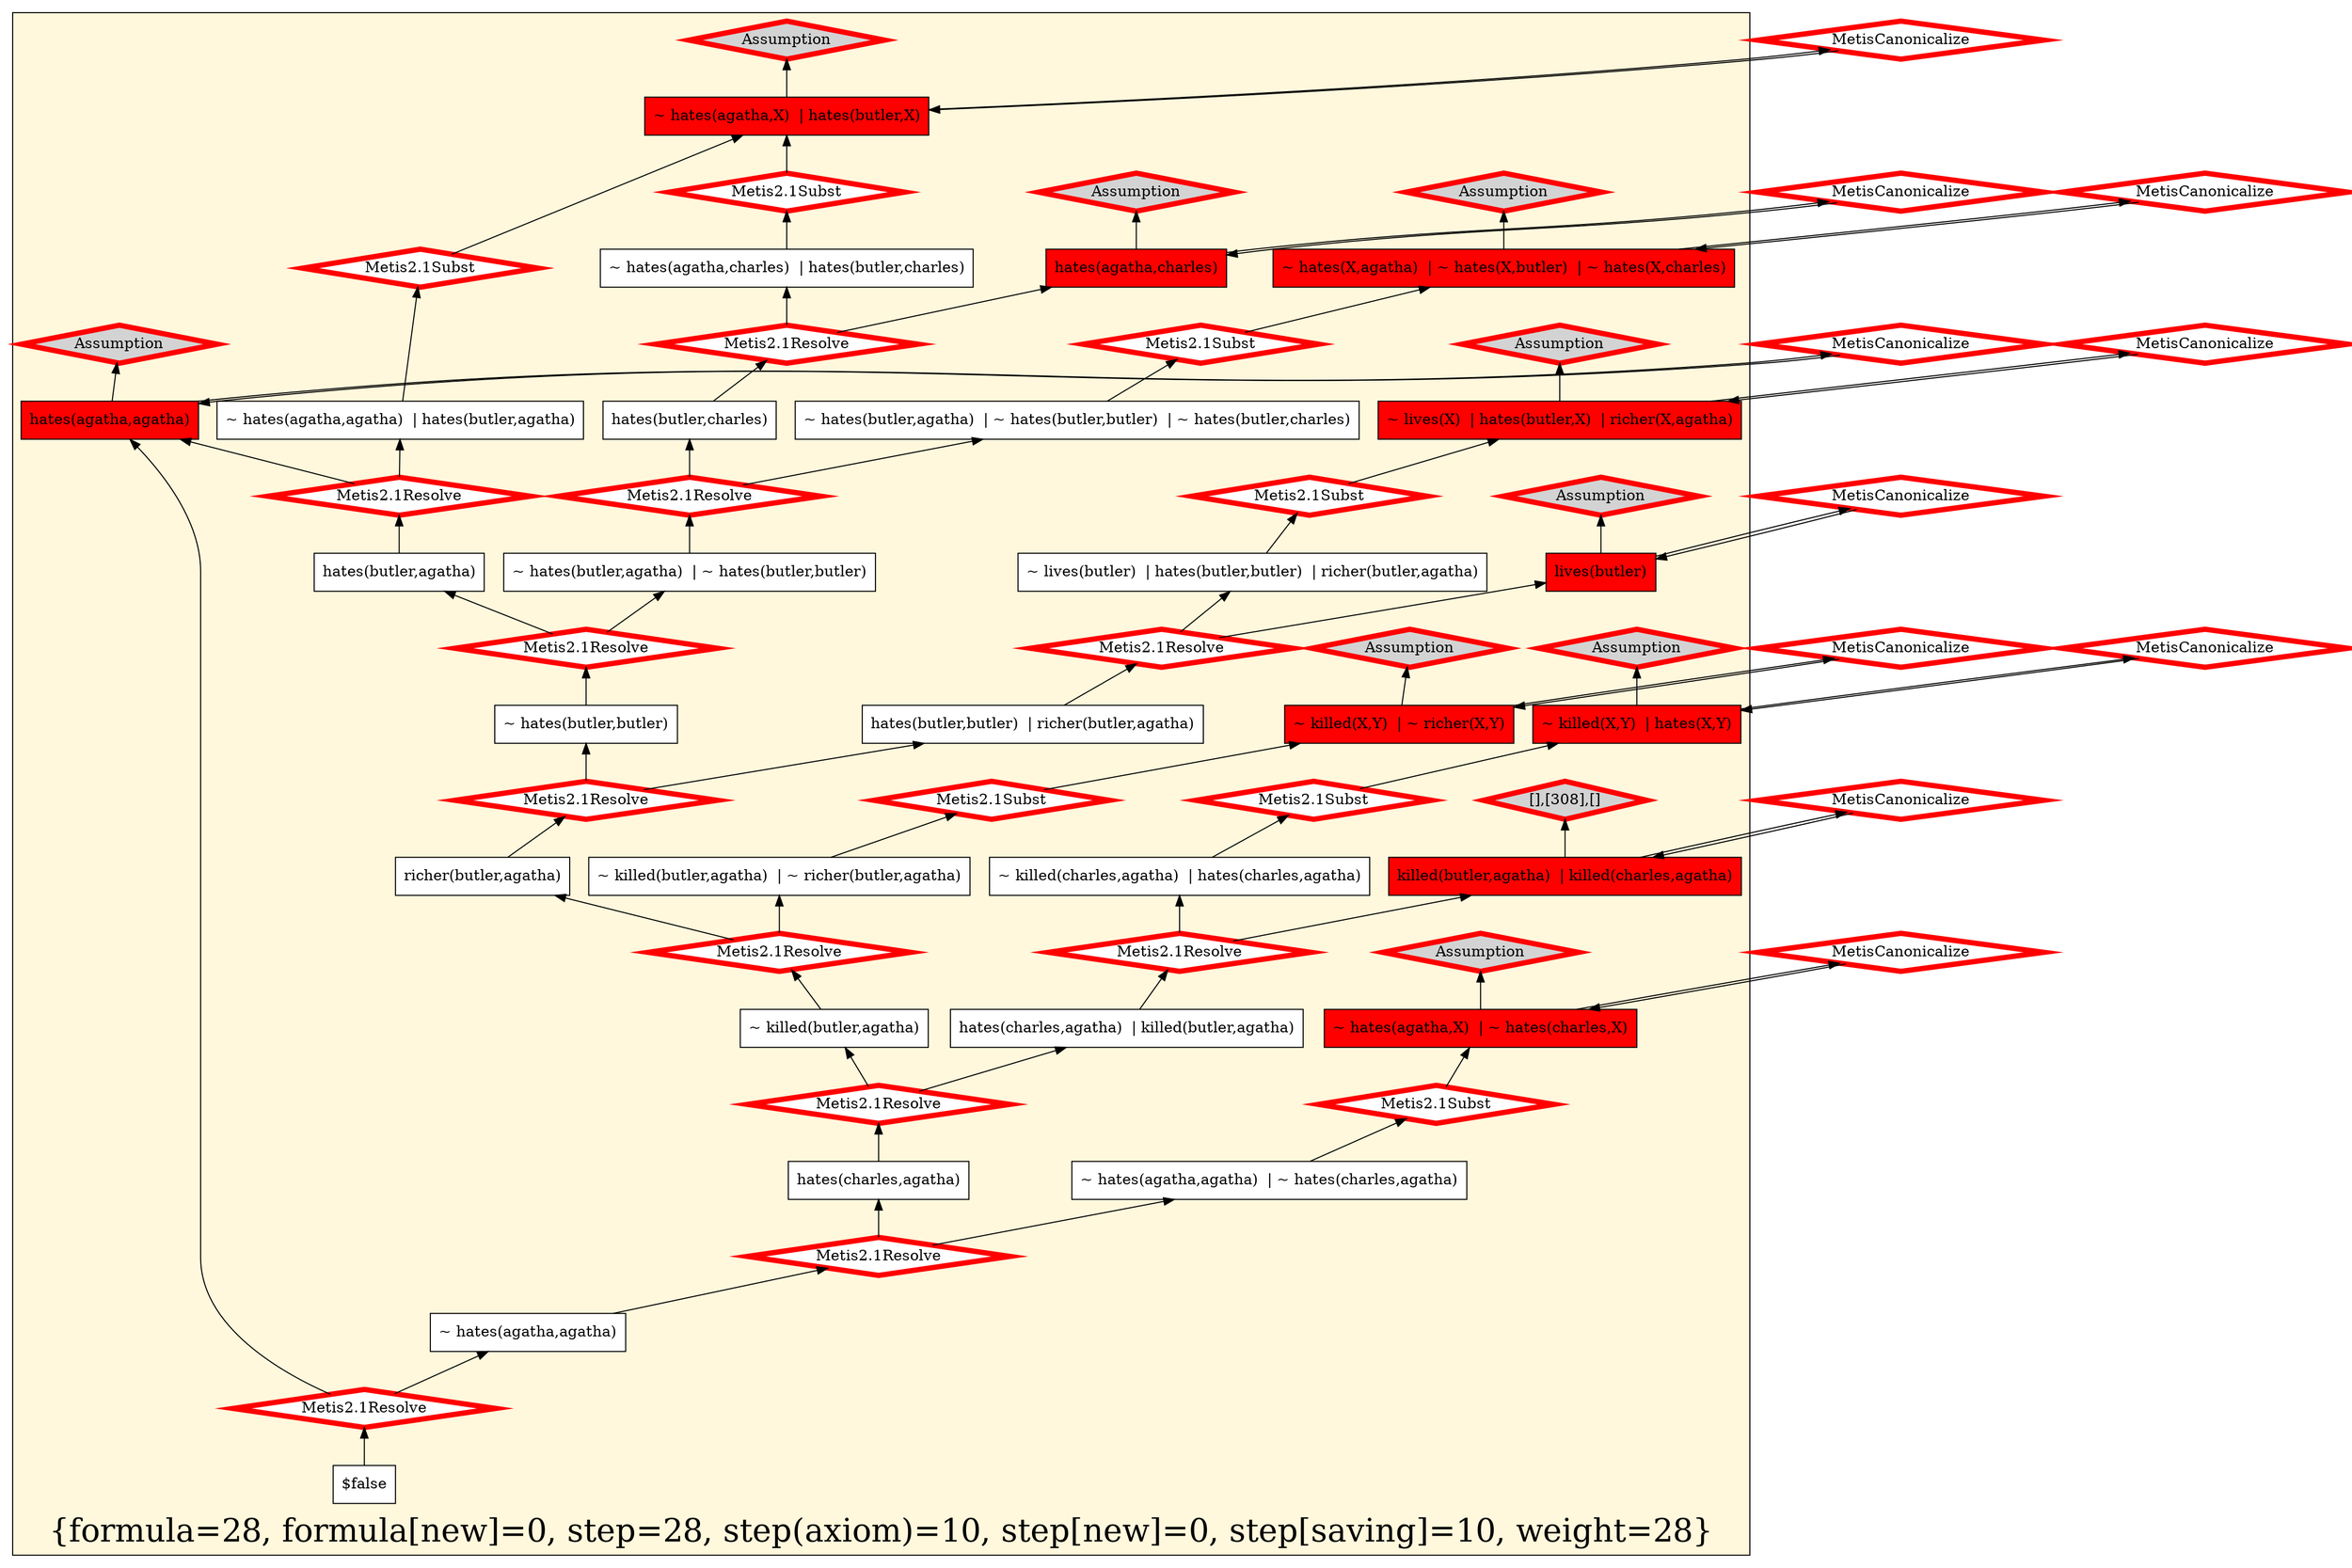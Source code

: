 digraph g 
{ rankdir=BT;
   
  "x_362" [ color="black" shape="box" label="~ hates(butler,agatha)  | ~ hates(butler,butler)  | ~ hates(butler,charles)" fillcolor="white" style="filled"  ];
  "x_308" [ color="black" shape="box" label="killed(butler,agatha)  | killed(charles,agatha)" fillcolor="red" style="filled"  ];
  "x_333" [ color="black" shape="box" label="~ hates(agatha,agatha)" fillcolor="white" style="filled"  ];
  "x_357" [ color="black" shape="box" label="hates(agatha,agatha)" fillcolor="red" style="filled"  ];
  "x_172" [ color="black" shape="box" label="~ hates(butler,agatha)  | ~ hates(butler,butler)" fillcolor="white" style="filled"  ];
  "x_395" [ color="black" shape="box" label="~ lives(X)  | richer(X,agatha)  | hates(butler,X)" fillcolor="red" style="filled"  ];
  "x_373" [ color="black" shape="box" label="~ hates(agatha,charles)  | hates(butler,charles)" fillcolor="white" style="filled"  ];
  "x_203" [ color="black" shape="box" label="~ hates(X,agatha)  | ~ hates(X,butler)  | ~ hates(X,charles)" fillcolor="red" style="filled"  ];
  "x_118" [ color="black" shape="box" label="hates(agatha,charles)" fillcolor="red" style="filled"  ];
  "x_311" [ color="black" shape="box" label="~ killed(charles,agatha)  | hates(charles,agatha)" fillcolor="white" style="filled"  ];
  "x_260" [ color="black" shape="box" label="~ killed(X,Y)  | hates(X,Y)" fillcolor="red" style="filled"  ];
  "x_45" [ color="black" shape="box" label="~ hates(agatha,agatha)  | hates(butler,agatha)" fillcolor="white" style="filled"  ];
  "x_395" [ color="black" shape="box" label="~ lives(X)  | hates(butler,X)  | richer(X,agatha)" fillcolor="red" style="filled"  ];
  "x_441" [ color="black" shape="box" label="~ hates(agatha,X)  | ~ hates(charles,X)" fillcolor="red" style="filled"  ];
  "x_340" [ color="black" shape="box" label="~ hates(agatha,agatha)  | ~ hates(charles,agatha)" fillcolor="white" style="filled"  ];
  "x_308" [ color="black" shape="box" label="killed(butler,agatha)  | killed(charles,agatha)" fillcolor="red" style="filled"  ];
  "x_441" [ color="black" shape="box" label="~ hates(agatha,X)  | ~ hates(charles,X)" fillcolor="red" style="filled"  ];
  "x_8" [ color="black" shape="box" label="~ hates(agatha,X)  | hates(butler,X)" fillcolor="red" style="filled"  ];
  "x_102" [ color="black" shape="box" label="~ killed(X,Y)  | ~ richer(X,Y)" fillcolor="red" style="filled"  ];
  "x_203" [ color="black" shape="box" label="~ hates(X,agatha)  | ~ hates(X,butler)  | ~ hates(X,charles)" fillcolor="red" style="filled"  ];
  "x_346" [ color="black" shape="box" label="~ lives(butler)  | hates(butler,butler)  | richer(butler,agatha)" fillcolor="white" style="filled"  ];
  "x_357" [ color="black" shape="box" label="hates(agatha,agatha)" fillcolor="red" style="filled"  ];
  "x_0" [ color="black" shape="box" label="$false" fillcolor="white" style="filled"  ];
  "x_102" [ color="black" shape="box" label="~ killed(X,Y)  | ~ richer(X,Y)" fillcolor="red" style="filled"  ];
  "x_427" [ color="black" shape="box" label="hates(charles,agatha)  | killed(butler,agatha)" fillcolor="white" style="filled"  ];
  "x_258" [ color="black" shape="box" label="lives(butler)" fillcolor="red" style="filled"  ];
  "x_275" [ color="black" shape="box" label="hates(butler,charles)" fillcolor="white" style="filled"  ];
  "x_67" [ color="black" shape="box" label="hates(butler,butler)  | richer(butler,agatha)" fillcolor="white" style="filled"  ];
  "x_8" [ color="black" shape="box" label="~ hates(agatha,X)  | hates(butler,X)" fillcolor="red" style="filled"  ];
  "x_289" [ color="black" shape="box" label="~ killed(butler,agatha)" fillcolor="white" style="filled"  ];
  "x_78" [ color="black" shape="box" label="hates(butler,agatha)" fillcolor="white" style="filled"  ];
  "x_233" [ color="black" shape="box" label="richer(butler,agatha)" fillcolor="white" style="filled"  ];
  "x_118" [ color="black" shape="box" label="hates(agatha,charles)" fillcolor="red" style="filled"  ];
  "x_268" [ color="black" shape="box" label="hates(charles,agatha)" fillcolor="white" style="filled"  ];
  "x_161" [ color="black" shape="box" label="~ killed(butler,agatha)  | ~ richer(butler,agatha)" fillcolor="white" style="filled"  ];
  "x_242" [ color="black" shape="box" label="~ hates(butler,butler)" fillcolor="white" style="filled"  ];
  "x_260" [ color="black" shape="box" label="~ killed(X,Y)  | hates(X,Y)" fillcolor="red" style="filled"  ];
  "x_258" [ color="black" shape="box" label="lives(butler)" fillcolor="red" style="filled"  ];
  "-75b2b8ab:124078c1359:-478f" [ URL="http://browser.inference-web.org/iwbrowser/BrowseNodeSet?url=http%3A%2F%2Finference-web.org%2Fproofs%2Ftptp%2FSolutions%2FPUZ%2FPUZ001-1%2FMetis---2.2%2Fanswer.owl%23ns_refute_0_19" color="red" shape="diamond" label="MetisCanonicalize" fillcolor="white" style="filled" penwidth="5"  ];
  "x_357" -> "-75b2b8ab:124078c1359:-478f";
  "-75b2b8ab:124078c1359:-478f" -> "x_357";
  "-75b2b8ab:124078c1359:-47cc" [ URL="http://browser.inference-web.org/iwbrowser/BrowseNodeSet?url=http%3A%2F%2Finference-web.org%2Fproofs%2Ftptp%2FSolutions%2FPUZ%2FPUZ001-1%2FMetis---2.2%2Fanswer.owl%23ns_poorer_killer" color="red" shape="diamond" label="Assumption" fillcolor="lightgrey" style="filled" penwidth="5"  ];
  "x_102" -> "-75b2b8ab:124078c1359:-47cc";
  "-75b2b8ab:124078c1359:-477b" [ URL="http://browser.inference-web.org/iwbrowser/BrowseNodeSet?url=http%3A%2F%2Finference-web.org%2Fproofs%2Ftptp%2FSolutions%2FPUZ%2FPUZ001-1%2FMetis---2.2%2Fanswer.owl%23ns_butler_hates_poor" color="red" shape="diamond" label="Assumption" fillcolor="lightgrey" style="filled" penwidth="5"  ];
  "x_395" -> "-75b2b8ab:124078c1359:-477b";
  "-75b2b8ab:124078c1359:-4774" [ URL="http://browser.inference-web.org/iwbrowser/BrowseNodeSet?url=http%3A%2F%2Finference-web.org%2Fproofs%2Ftptp%2FSolutions%2FPUZ%2FPUZ001-1%2FMetis---2.2%2Fanswer.owl%23ns_butler" color="red" shape="diamond" label="Assumption" fillcolor="lightgrey" style="filled" penwidth="5"  ];
  "x_258" -> "-75b2b8ab:124078c1359:-4774";
  "-75b2b8ab:124078c1359:-47aa" [ URL="http://browser.inference-web.org/iwbrowser/BrowseNodeSet?url=http%3A%2F%2Finference-web.org%2Fproofs%2Ftptp%2FSolutions%2FPUZ%2FPUZ001-1%2FMetis---2.2%2Fanswer.owl%23ns_refute_0_14" color="red" shape="diamond" label="Metis2.1Subst" fillcolor="white" style="filled" penwidth="5"  ];
  "x_373" -> "-75b2b8ab:124078c1359:-47aa";
  "-75b2b8ab:124078c1359:-47aa" -> "x_8";
  "-75b2b8ab:124078c1359:-47e9" [ URL="http://browser.inference-web.org/iwbrowser/BrowseNodeSet?url=http%3A%2F%2Finference-web.org%2Fproofs%2Ftptp%2FSolutions%2FPUZ%2FPUZ001-1%2FMetis---2.2%2Fanswer.owl%23ns_refute_0_1" color="red" shape="diamond" label="Metis2.1Subst" fillcolor="white" style="filled" penwidth="5"  ];
  "x_340" -> "-75b2b8ab:124078c1359:-47e9";
  "-75b2b8ab:124078c1359:-47e9" -> "x_441";
  "-75b2b8ab:124078c1359:-4788" [ URL="http://browser.inference-web.org/iwbrowser/BrowseNodeSet?url=http%3A%2F%2Finference-web.org%2Fproofs%2Ftptp%2FSolutions%2FPUZ%2FPUZ001-1%2FMetis---2.2%2Fanswer.owl%23ns_refute_0_11" color="red" shape="diamond" label="Metis2.1Resolve" fillcolor="white" style="filled" penwidth="5"  ];
  "x_67" -> "-75b2b8ab:124078c1359:-4788";
  "-75b2b8ab:124078c1359:-4788" -> "x_258";
  "-75b2b8ab:124078c1359:-4788" -> "x_346";
  "-75b2b8ab:124078c1359:-477f" [ URL="http://browser.inference-web.org/iwbrowser/BrowseNodeSet?url=http%3A%2F%2Finference-web.org%2Fproofs%2Ftptp%2FSolutions%2FPUZ%2FPUZ001-1%2FMetis---2.2%2Fanswer.owl%23ns_refute_0_9" color="red" shape="diamond" label="MetisCanonicalize" fillcolor="white" style="filled" penwidth="5"  ];
  "x_395" -> "-75b2b8ab:124078c1359:-477f";
  "-75b2b8ab:124078c1359:-477f" -> "x_395";
  "-75b2b8ab:124078c1359:-475d" [ URL="http://browser.inference-web.org/iwbrowser/BrowseNodeSet?url=http%3A%2F%2Finference-web.org%2Fproofs%2Ftptp%2FSolutions%2FPUZ%2FPUZ001-1%2FMetis---2.2%2Fanswer.owl%23ns_prove_neither_charles_nor_butler_did_it" color="red" shape="diamond" label="[],[308],[]" fillcolor="lightgrey" style="filled" penwidth="5"  ];
  "x_308" -> "-75b2b8ab:124078c1359:-475d";
  "-75b2b8ab:124078c1359:-478b" [ URL="http://browser.inference-web.org/iwbrowser/BrowseNodeSet?url=http%3A%2F%2Finference-web.org%2Fproofs%2Ftptp%2FSolutions%2FPUZ%2FPUZ001-1%2FMetis---2.2%2Fanswer.owl%23ns_agatha_hates_agatha" color="red" shape="diamond" label="Assumption" fillcolor="lightgrey" style="filled" penwidth="5"  ];
  "x_357" -> "-75b2b8ab:124078c1359:-478b";
  "-75b2b8ab:124078c1359:-47de" [ URL="http://browser.inference-web.org/iwbrowser/BrowseNodeSet?url=http%3A%2F%2Finference-web.org%2Fproofs%2Ftptp%2FSolutions%2FPUZ%2FPUZ001-1%2FMetis---2.2%2Fanswer.owl%23ns_refute_0_25" color="red" shape="diamond" label="Metis2.1Resolve" fillcolor="white" style="filled" penwidth="5"  ];
  "x_268" -> "-75b2b8ab:124078c1359:-47de";
  "-75b2b8ab:124078c1359:-47de" -> "x_289";
  "-75b2b8ab:124078c1359:-47de" -> "x_427";
  "-75b2b8ab:124078c1359:-479b" [ URL="http://browser.inference-web.org/iwbrowser/BrowseNodeSet?url=http%3A%2F%2Finference-web.org%2Fproofs%2Ftptp%2FSolutions%2FPUZ%2FPUZ001-1%2FMetis---2.2%2Fanswer.owl%23ns_agatha_hates_charles" color="red" shape="diamond" label="Assumption" fillcolor="lightgrey" style="filled" penwidth="5"  ];
  "x_118" -> "-75b2b8ab:124078c1359:-479b";
  "-75b2b8ab:124078c1359:-479f" [ URL="http://browser.inference-web.org/iwbrowser/BrowseNodeSet?url=http%3A%2F%2Finference-web.org%2Fproofs%2Ftptp%2FSolutions%2FPUZ%2FPUZ001-1%2FMetis---2.2%2Fanswer.owl%23ns_refute_0_12" color="red" shape="diamond" label="MetisCanonicalize" fillcolor="white" style="filled" penwidth="5"  ];
  "x_118" -> "-75b2b8ab:124078c1359:-479f";
  "-75b2b8ab:124078c1359:-479f" -> "x_118";
  "-75b2b8ab:124078c1359:-476c" [ URL="http://browser.inference-web.org/iwbrowser/BrowseNodeSet?url=http%3A%2F%2Finference-web.org%2Fproofs%2Ftptp%2FSolutions%2FPUZ%2FPUZ001-1%2FMetis---2.2%2Fanswer.owl%23ns_refute_0_4" color="red" shape="diamond" label="Metis2.1Subst" fillcolor="white" style="filled" penwidth="5"  ];
  "x_311" -> "-75b2b8ab:124078c1359:-476c";
  "-75b2b8ab:124078c1359:-476c" -> "x_260";
  "-75b2b8ab:124078c1359:-47e1" [ URL="http://browser.inference-web.org/iwbrowser/BrowseNodeSet?url=http%3A%2F%2Finference-web.org%2Fproofs%2Ftptp%2FSolutions%2FPUZ%2FPUZ001-1%2FMetis---2.2%2Fanswer.owl%23ns_different_hates" color="red" shape="diamond" label="Assumption" fillcolor="lightgrey" style="filled" penwidth="5"  ];
  "x_441" -> "-75b2b8ab:124078c1359:-47e1";
  "-75b2b8ab:124078c1359:-47c9" [ URL="http://browser.inference-web.org/iwbrowser/BrowseNodeSet?url=http%3A%2F%2Finference-web.org%2Fproofs%2Ftptp%2FSolutions%2FPUZ%2FPUZ001-1%2FMetis---2.2%2Fanswer.owl%23ns_refute_0_23" color="red" shape="diamond" label="Metis2.1Resolve" fillcolor="white" style="filled" penwidth="5"  ];
  "x_233" -> "-75b2b8ab:124078c1359:-47c9";
  "-75b2b8ab:124078c1359:-47c9" -> "x_67";
  "-75b2b8ab:124078c1359:-47c9" -> "x_242";
  "-75b2b8ab:124078c1359:-47ba" [ URL="http://browser.inference-web.org/iwbrowser/BrowseNodeSet?url=http%3A%2F%2Finference-web.org%2Fproofs%2Ftptp%2FSolutions%2FPUZ%2FPUZ001-1%2FMetis---2.2%2Fanswer.owl%23ns_refute_0_17" color="red" shape="diamond" label="Metis2.1Subst" fillcolor="white" style="filled" penwidth="5"  ];
  "x_362" -> "-75b2b8ab:124078c1359:-47ba";
  "-75b2b8ab:124078c1359:-47ba" -> "x_203";
  "-75b2b8ab:124078c1359:-47e5" [ URL="http://browser.inference-web.org/iwbrowser/BrowseNodeSet?url=http%3A%2F%2Finference-web.org%2Fproofs%2Ftptp%2FSolutions%2FPUZ%2FPUZ001-1%2FMetis---2.2%2Fanswer.owl%23ns_refute_0_0" color="red" shape="diamond" label="MetisCanonicalize" fillcolor="white" style="filled" penwidth="5"  ];
  "x_441" -> "-75b2b8ab:124078c1359:-47e5";
  "-75b2b8ab:124078c1359:-47e5" -> "x_441";
  "-75b2b8ab:124078c1359:-47b6" [ URL="http://browser.inference-web.org/iwbrowser/BrowseNodeSet?url=http%3A%2F%2Finference-web.org%2Fproofs%2Ftptp%2FSolutions%2FPUZ%2FPUZ001-1%2FMetis---2.2%2Fanswer.owl%23ns_refute_0_16" color="red" shape="diamond" label="MetisCanonicalize" fillcolor="white" style="filled" penwidth="5"  ];
  "x_203" -> "-75b2b8ab:124078c1359:-47b6";
  "-75b2b8ab:124078c1359:-47b6" -> "x_203";
  "-75b2b8ab:124078c1359:-47d9" [ URL="http://browser.inference-web.org/iwbrowser/BrowseNodeSet?url=http%3A%2F%2Finference-web.org%2Fproofs%2Ftptp%2FSolutions%2FPUZ%2FPUZ001-1%2FMetis---2.2%2Fanswer.owl%23ns_refute_0_24" color="red" shape="diamond" label="Metis2.1Resolve" fillcolor="white" style="filled" penwidth="5"  ];
  "x_289" -> "-75b2b8ab:124078c1359:-47d9";
  "-75b2b8ab:124078c1359:-47d9" -> "x_161";
  "-75b2b8ab:124078c1359:-47d9" -> "x_233";
  "-75b2b8ab:124078c1359:-47a2" [ URL="http://browser.inference-web.org/iwbrowser/BrowseNodeSet?url=http%3A%2F%2Finference-web.org%2Fproofs%2Ftptp%2FSolutions%2FPUZ%2FPUZ001-1%2FMetis---2.2%2Fanswer.owl%23ns_same_hates" color="red" shape="diamond" label="Assumption" fillcolor="lightgrey" style="filled" penwidth="5"  ];
  "x_8" -> "-75b2b8ab:124078c1359:-47a2";
  "-75b2b8ab:124078c1359:-4793" [ URL="http://browser.inference-web.org/iwbrowser/BrowseNodeSet?url=http%3A%2F%2Finference-web.org%2Fproofs%2Ftptp%2FSolutions%2FPUZ%2FPUZ001-1%2FMetis---2.2%2Fanswer.owl%23ns_refute_0_20" color="red" shape="diamond" label="Metis2.1Subst" fillcolor="white" style="filled" penwidth="5"  ];
  "x_45" -> "-75b2b8ab:124078c1359:-4793";
  "-75b2b8ab:124078c1359:-4793" -> "x_8";
  "-75b2b8ab:124078c1359:-47f3" [ URL="http://browser.inference-web.org/iwbrowser/BrowseNodeSet?url=http%3A%2F%2Finference-web.org%2Fproofs%2Ftptp%2FSolutions%2FPUZ%2FPUZ001-1%2FMetis---2.2%2Fanswer.owl%23answer" color="red" shape="diamond" label="Metis2.1Resolve" fillcolor="white" style="filled" penwidth="5"  ];
  "x_0" -> "-75b2b8ab:124078c1359:-47f3";
  "-75b2b8ab:124078c1359:-47f3" -> "x_333";
  "-75b2b8ab:124078c1359:-47f3" -> "x_357";
  "-75b2b8ab:124078c1359:-47a6" [ URL="http://browser.inference-web.org/iwbrowser/BrowseNodeSet?url=http%3A%2F%2Finference-web.org%2Fproofs%2Ftptp%2FSolutions%2FPUZ%2FPUZ001-1%2FMetis---2.2%2Fanswer.owl%23ns_refute_0_13" color="red" shape="diamond" label="MetisCanonicalize" fillcolor="white" style="filled" penwidth="5"  ];
  "x_8" -> "-75b2b8ab:124078c1359:-47a6";
  "-75b2b8ab:124078c1359:-47a6" -> "x_8";
  "-75b2b8ab:124078c1359:-47b2" [ URL="http://browser.inference-web.org/iwbrowser/BrowseNodeSet?url=http%3A%2F%2Finference-web.org%2Fproofs%2Ftptp%2FSolutions%2FPUZ%2FPUZ001-1%2FMetis---2.2%2Fanswer.owl%23ns_no_one_hates_everyone" color="red" shape="diamond" label="Assumption" fillcolor="lightgrey" style="filled" penwidth="5"  ];
  "x_203" -> "-75b2b8ab:124078c1359:-47b2";
  "-75b2b8ab:124078c1359:-4783" [ URL="http://browser.inference-web.org/iwbrowser/BrowseNodeSet?url=http%3A%2F%2Finference-web.org%2Fproofs%2Ftptp%2FSolutions%2FPUZ%2FPUZ001-1%2FMetis---2.2%2Fanswer.owl%23ns_refute_0_10" color="red" shape="diamond" label="Metis2.1Subst" fillcolor="white" style="filled" penwidth="5"  ];
  "x_346" -> "-75b2b8ab:124078c1359:-4783";
  "-75b2b8ab:124078c1359:-4783" -> "x_395";
  "-75b2b8ab:124078c1359:-47bf" [ URL="http://browser.inference-web.org/iwbrowser/BrowseNodeSet?url=http%3A%2F%2Finference-web.org%2Fproofs%2Ftptp%2FSolutions%2FPUZ%2FPUZ001-1%2FMetis---2.2%2Fanswer.owl%23ns_refute_0_18" color="red" shape="diamond" label="Metis2.1Resolve" fillcolor="white" style="filled" penwidth="5"  ];
  "x_172" -> "-75b2b8ab:124078c1359:-47bf";
  "-75b2b8ab:124078c1359:-47bf" -> "x_275";
  "-75b2b8ab:124078c1359:-47bf" -> "x_362";
  "-75b2b8ab:124078c1359:-4771" [ URL="http://browser.inference-web.org/iwbrowser/BrowseNodeSet?url=http%3A%2F%2Finference-web.org%2Fproofs%2Ftptp%2FSolutions%2FPUZ%2FPUZ001-1%2FMetis---2.2%2Fanswer.owl%23ns_refute_0_5" color="red" shape="diamond" label="Metis2.1Resolve" fillcolor="white" style="filled" penwidth="5"  ];
  "x_427" -> "-75b2b8ab:124078c1359:-4771";
  "-75b2b8ab:124078c1359:-4771" -> "x_308";
  "-75b2b8ab:124078c1359:-4771" -> "x_311";
  "-75b2b8ab:124078c1359:-47af" [ URL="http://browser.inference-web.org/iwbrowser/BrowseNodeSet?url=http%3A%2F%2Finference-web.org%2Fproofs%2Ftptp%2FSolutions%2FPUZ%2FPUZ001-1%2FMetis---2.2%2Fanswer.owl%23ns_refute_0_15" color="red" shape="diamond" label="Metis2.1Resolve" fillcolor="white" style="filled" penwidth="5"  ];
  "x_275" -> "-75b2b8ab:124078c1359:-47af";
  "-75b2b8ab:124078c1359:-47af" -> "x_118";
  "-75b2b8ab:124078c1359:-47af" -> "x_373";
  "-75b2b8ab:124078c1359:-4761" [ URL="http://browser.inference-web.org/iwbrowser/BrowseNodeSet?url=http%3A%2F%2Finference-web.org%2Fproofs%2Ftptp%2FSolutions%2FPUZ%2FPUZ001-1%2FMetis---2.2%2Fanswer.owl%23ns_refute_0_2" color="red" shape="diamond" label="MetisCanonicalize" fillcolor="white" style="filled" penwidth="5"  ];
  "x_308" -> "-75b2b8ab:124078c1359:-4761";
  "-75b2b8ab:124078c1359:-4761" -> "x_308";
  "-75b2b8ab:124078c1359:-47d4" [ URL="http://browser.inference-web.org/iwbrowser/BrowseNodeSet?url=http%3A%2F%2Finference-web.org%2Fproofs%2Ftptp%2FSolutions%2FPUZ%2FPUZ001-1%2FMetis---2.2%2Fanswer.owl%23ns_refute_0_7" color="red" shape="diamond" label="Metis2.1Subst" fillcolor="white" style="filled" penwidth="5"  ];
  "x_161" -> "-75b2b8ab:124078c1359:-47d4";
  "-75b2b8ab:124078c1359:-47d4" -> "x_102";
  "-75b2b8ab:124078c1359:-47d0" [ URL="http://browser.inference-web.org/iwbrowser/BrowseNodeSet?url=http%3A%2F%2Finference-web.org%2Fproofs%2Ftptp%2FSolutions%2FPUZ%2FPUZ001-1%2FMetis---2.2%2Fanswer.owl%23ns_refute_0_6" color="red" shape="diamond" label="MetisCanonicalize" fillcolor="white" style="filled" penwidth="5"  ];
  "x_102" -> "-75b2b8ab:124078c1359:-47d0";
  "-75b2b8ab:124078c1359:-47d0" -> "x_102";
  "-75b2b8ab:124078c1359:-4768" [ URL="http://browser.inference-web.org/iwbrowser/BrowseNodeSet?url=http%3A%2F%2Finference-web.org%2Fproofs%2Ftptp%2FSolutions%2FPUZ%2FPUZ001-1%2FMetis---2.2%2Fanswer.owl%23ns_refute_0_3" color="red" shape="diamond" label="MetisCanonicalize" fillcolor="white" style="filled" penwidth="5"  ];
  "x_260" -> "-75b2b8ab:124078c1359:-4768";
  "-75b2b8ab:124078c1359:-4768" -> "x_260";
  "-75b2b8ab:124078c1359:-47ee" [ URL="http://browser.inference-web.org/iwbrowser/BrowseNodeSet?url=http%3A%2F%2Finference-web.org%2Fproofs%2Ftptp%2FSolutions%2FPUZ%2FPUZ001-1%2FMetis---2.2%2Fanswer.owl%23ns_refute_0_26" color="red" shape="diamond" label="Metis2.1Resolve" fillcolor="white" style="filled" penwidth="5"  ];
  "x_333" -> "-75b2b8ab:124078c1359:-47ee";
  "-75b2b8ab:124078c1359:-47ee" -> "x_268";
  "-75b2b8ab:124078c1359:-47ee" -> "x_340";
  "-75b2b8ab:124078c1359:-4778" [ URL="http://browser.inference-web.org/iwbrowser/BrowseNodeSet?url=http%3A%2F%2Finference-web.org%2Fproofs%2Ftptp%2FSolutions%2FPUZ%2FPUZ001-1%2FMetis---2.2%2Fanswer.owl%23ns_refute_0_8" color="red" shape="diamond" label="MetisCanonicalize" fillcolor="white" style="filled" penwidth="5"  ];
  "x_258" -> "-75b2b8ab:124078c1359:-4778";
  "-75b2b8ab:124078c1359:-4778" -> "x_258";
  "-75b2b8ab:124078c1359:-4798" [ URL="http://browser.inference-web.org/iwbrowser/BrowseNodeSet?url=http%3A%2F%2Finference-web.org%2Fproofs%2Ftptp%2FSolutions%2FPUZ%2FPUZ001-1%2FMetis---2.2%2Fanswer.owl%23ns_refute_0_21" color="red" shape="diamond" label="Metis2.1Resolve" fillcolor="white" style="filled" penwidth="5"  ];
  "x_78" -> "-75b2b8ab:124078c1359:-4798";
  "-75b2b8ab:124078c1359:-4798" -> "x_45";
  "-75b2b8ab:124078c1359:-4798" -> "x_357";
  "-75b2b8ab:124078c1359:-4764" [ URL="http://browser.inference-web.org/iwbrowser/BrowseNodeSet?url=http%3A%2F%2Finference-web.org%2Fproofs%2Ftptp%2FSolutions%2FPUZ%2FPUZ001-1%2FMetis---2.2%2Fanswer.owl%23ns_killer_hates_victim" color="red" shape="diamond" label="Assumption" fillcolor="lightgrey" style="filled" penwidth="5"  ];
  "x_260" -> "-75b2b8ab:124078c1359:-4764";
  "-75b2b8ab:124078c1359:-47c4" [ URL="http://browser.inference-web.org/iwbrowser/BrowseNodeSet?url=http%3A%2F%2Finference-web.org%2Fproofs%2Ftptp%2FSolutions%2FPUZ%2FPUZ001-1%2FMetis---2.2%2Fanswer.owl%23ns_refute_0_22" color="red" shape="diamond" label="Metis2.1Resolve" fillcolor="white" style="filled" penwidth="5"  ];
  "x_242" -> "-75b2b8ab:124078c1359:-47c4";
  "-75b2b8ab:124078c1359:-47c4" -> "x_78";
  "-75b2b8ab:124078c1359:-47c4" -> "x_172";
  
 subgraph cluster_opt 
{ label="{formula=28, formula[new]=0, step=28, step(axiom)=10, step[new]=0, step[saving]=10, weight=28}" 
 fontsize=30 fillcolor=cornsilk style=filled 
  x_362 ; x_308 ; x_333 ; x_357 ; x_172 ; x_395 ; x_373 ; x_203 ; x_118 ; x_311 ; x_260 ; x_395 ; x_45 ; x_441 ; x_340 ; x_308 ; x_441 ; x_8 ; x_102 ; x_203 ; x_357 ; x_346 ; x_0 ; x_102 ; x_427 ; x_258 ; x_275 ; x_67 ; x_8 ; x_289 ; x_78 ; x_233 ; x_118 ; x_268 ; x_161 ; x_242 ; x_260 ; x_258 ; "-75b2b8ab:124078c1359:-477b" ;
 "-75b2b8ab:124078c1359:-47cc" ;
 "-75b2b8ab:124078c1359:-4774" ;
 "-75b2b8ab:124078c1359:-47aa" ;
 "-75b2b8ab:124078c1359:-4788" ;
 "-75b2b8ab:124078c1359:-47e9" ;
 "-75b2b8ab:124078c1359:-478b" ;
 "-75b2b8ab:124078c1359:-475d" ;
 "-75b2b8ab:124078c1359:-479b" ;
 "-75b2b8ab:124078c1359:-47de" ;
 "-75b2b8ab:124078c1359:-47e1" ;
 "-75b2b8ab:124078c1359:-476c" ;
 "-75b2b8ab:124078c1359:-47c9" ;
 "-75b2b8ab:124078c1359:-47ba" ;
 "-75b2b8ab:124078c1359:-47d9" ;
 "-75b2b8ab:124078c1359:-47a2" ;
 "-75b2b8ab:124078c1359:-4793" ;
 "-75b2b8ab:124078c1359:-47f3" ;
 "-75b2b8ab:124078c1359:-47b2" ;
 "-75b2b8ab:124078c1359:-4783" ;
 "-75b2b8ab:124078c1359:-47bf" ;
 "-75b2b8ab:124078c1359:-4771" ;
 "-75b2b8ab:124078c1359:-47af" ;
 "-75b2b8ab:124078c1359:-47d4" ;
 "-75b2b8ab:124078c1359:-47ee" ;
 "-75b2b8ab:124078c1359:-4798" ;
 "-75b2b8ab:124078c1359:-4764" ;
 "-75b2b8ab:124078c1359:-47c4" ;
 
}
 
}
